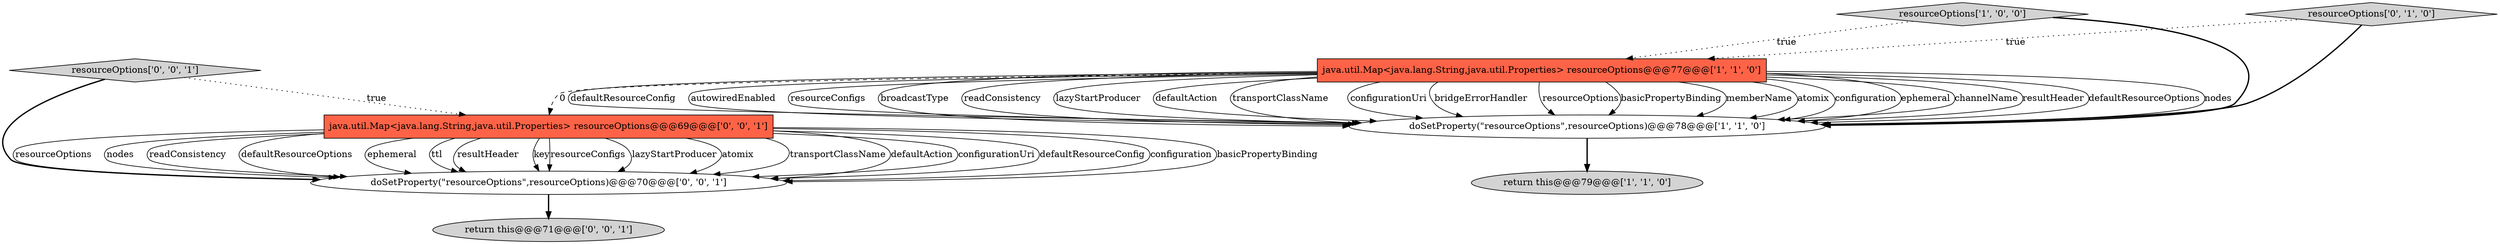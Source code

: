 digraph {
7 [style = filled, label = "return this@@@71@@@['0', '0', '1']", fillcolor = lightgray, shape = ellipse image = "AAA0AAABBB3BBB"];
5 [style = filled, label = "java.util.Map<java.lang.String,java.util.Properties> resourceOptions@@@69@@@['0', '0', '1']", fillcolor = tomato, shape = box image = "AAA0AAABBB3BBB"];
6 [style = filled, label = "resourceOptions['0', '0', '1']", fillcolor = lightgray, shape = diamond image = "AAA0AAABBB3BBB"];
4 [style = filled, label = "resourceOptions['0', '1', '0']", fillcolor = lightgray, shape = diamond image = "AAA0AAABBB2BBB"];
0 [style = filled, label = "doSetProperty(\"resourceOptions\",resourceOptions)@@@78@@@['1', '1', '0']", fillcolor = white, shape = ellipse image = "AAA0AAABBB1BBB"];
2 [style = filled, label = "resourceOptions['1', '0', '0']", fillcolor = lightgray, shape = diamond image = "AAA0AAABBB1BBB"];
3 [style = filled, label = "java.util.Map<java.lang.String,java.util.Properties> resourceOptions@@@77@@@['1', '1', '0']", fillcolor = tomato, shape = box image = "AAA0AAABBB1BBB"];
8 [style = filled, label = "doSetProperty(\"resourceOptions\",resourceOptions)@@@70@@@['0', '0', '1']", fillcolor = white, shape = ellipse image = "AAA0AAABBB3BBB"];
1 [style = filled, label = "return this@@@79@@@['1', '1', '0']", fillcolor = lightgray, shape = ellipse image = "AAA0AAABBB1BBB"];
2->3 [style = dotted, label="true"];
3->5 [style = dashed, label="0"];
5->8 [style = solid, label="transportClassName"];
3->0 [style = solid, label="bridgeErrorHandler"];
3->0 [style = solid, label="resourceOptions"];
5->8 [style = solid, label="defaultAction"];
3->0 [style = solid, label="basicPropertyBinding"];
3->0 [style = solid, label="memberName"];
5->8 [style = solid, label="configurationUri"];
3->0 [style = solid, label="atomix"];
3->0 [style = solid, label="configuration"];
5->8 [style = solid, label="defaultResourceConfig"];
5->8 [style = solid, label="configuration"];
5->8 [style = solid, label="basicPropertyBinding"];
5->8 [style = solid, label="resourceOptions"];
3->0 [style = solid, label="ephemeral"];
3->0 [style = solid, label="channelName"];
5->8 [style = solid, label="nodes"];
3->0 [style = solid, label="resultHeader"];
8->7 [style = bold, label=""];
5->8 [style = solid, label="readConsistency"];
4->0 [style = bold, label=""];
3->0 [style = solid, label="defaultResourceOptions"];
5->8 [style = solid, label="defaultResourceOptions"];
2->0 [style = bold, label=""];
4->3 [style = dotted, label="true"];
5->8 [style = solid, label="ephemeral"];
3->0 [style = solid, label="nodes"];
3->0 [style = solid, label="defaultResourceConfig"];
3->0 [style = solid, label="autowiredEnabled"];
5->8 [style = solid, label="ttl"];
3->0 [style = solid, label="resourceConfigs"];
0->1 [style = bold, label=""];
5->8 [style = solid, label="resultHeader"];
5->8 [style = solid, label="key"];
6->8 [style = bold, label=""];
3->0 [style = solid, label="broadcastType"];
3->0 [style = solid, label="readConsistency"];
5->8 [style = solid, label="resourceConfigs"];
5->8 [style = solid, label="lazyStartProducer"];
3->0 [style = solid, label="lazyStartProducer"];
5->8 [style = solid, label="atomix"];
3->0 [style = solid, label="defaultAction"];
6->5 [style = dotted, label="true"];
3->0 [style = solid, label="transportClassName"];
3->0 [style = solid, label="configurationUri"];
}
